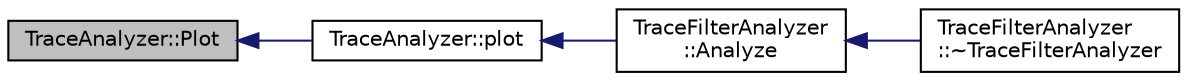 digraph "TraceAnalyzer::Plot"
{
  edge [fontname="Helvetica",fontsize="10",labelfontname="Helvetica",labelfontsize="10"];
  node [fontname="Helvetica",fontsize="10",shape=record];
  rankdir="LR";
  Node1 [label="TraceAnalyzer::Plot",height=0.2,width=0.4,color="black", fillcolor="grey75", style="filled", fontcolor="black"];
  Node1 -> Node2 [dir="back",color="midnightblue",fontsize="10",style="solid",fontname="Helvetica"];
  Node2 [label="TraceAnalyzer::plot",height=0.2,width=0.4,color="black", fillcolor="white", style="filled",URL="$d2/dbc/class_trace_analyzer.html#a435c459a74db6c5a07f4fc5469a1a04c",tooltip="Implementation of the plot command to interface with the DAMM routines. "];
  Node2 -> Node3 [dir="back",color="midnightblue",fontsize="10",style="solid",fontname="Helvetica"];
  Node3 [label="TraceFilterAnalyzer\l::Analyze",height=0.2,width=0.4,color="black", fillcolor="white", style="filled",URL="$d4/db0/class_trace_filter_analyzer.html#a45f41a5debe6c290a4a59374d887d094"];
  Node3 -> Node4 [dir="back",color="midnightblue",fontsize="10",style="solid",fontname="Helvetica"];
  Node4 [label="TraceFilterAnalyzer\l::~TraceFilterAnalyzer",height=0.2,width=0.4,color="black", fillcolor="white", style="filled",URL="$d4/db0/class_trace_filter_analyzer.html#aaadf927cff2a0fe2ded1929ce14ea3d6"];
}
